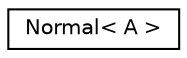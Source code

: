 digraph "Graphical Class Hierarchy"
{
 // LATEX_PDF_SIZE
  edge [fontname="Helvetica",fontsize="10",labelfontname="Helvetica",labelfontsize="10"];
  node [fontname="Helvetica",fontsize="10",shape=record];
  rankdir="LR";
  Node0 [label="Normal\< A \>",height=0.2,width=0.4,color="black", fillcolor="white", style="filled",URL="$d2/d07/classNormal.html",tooltip=" "];
}
